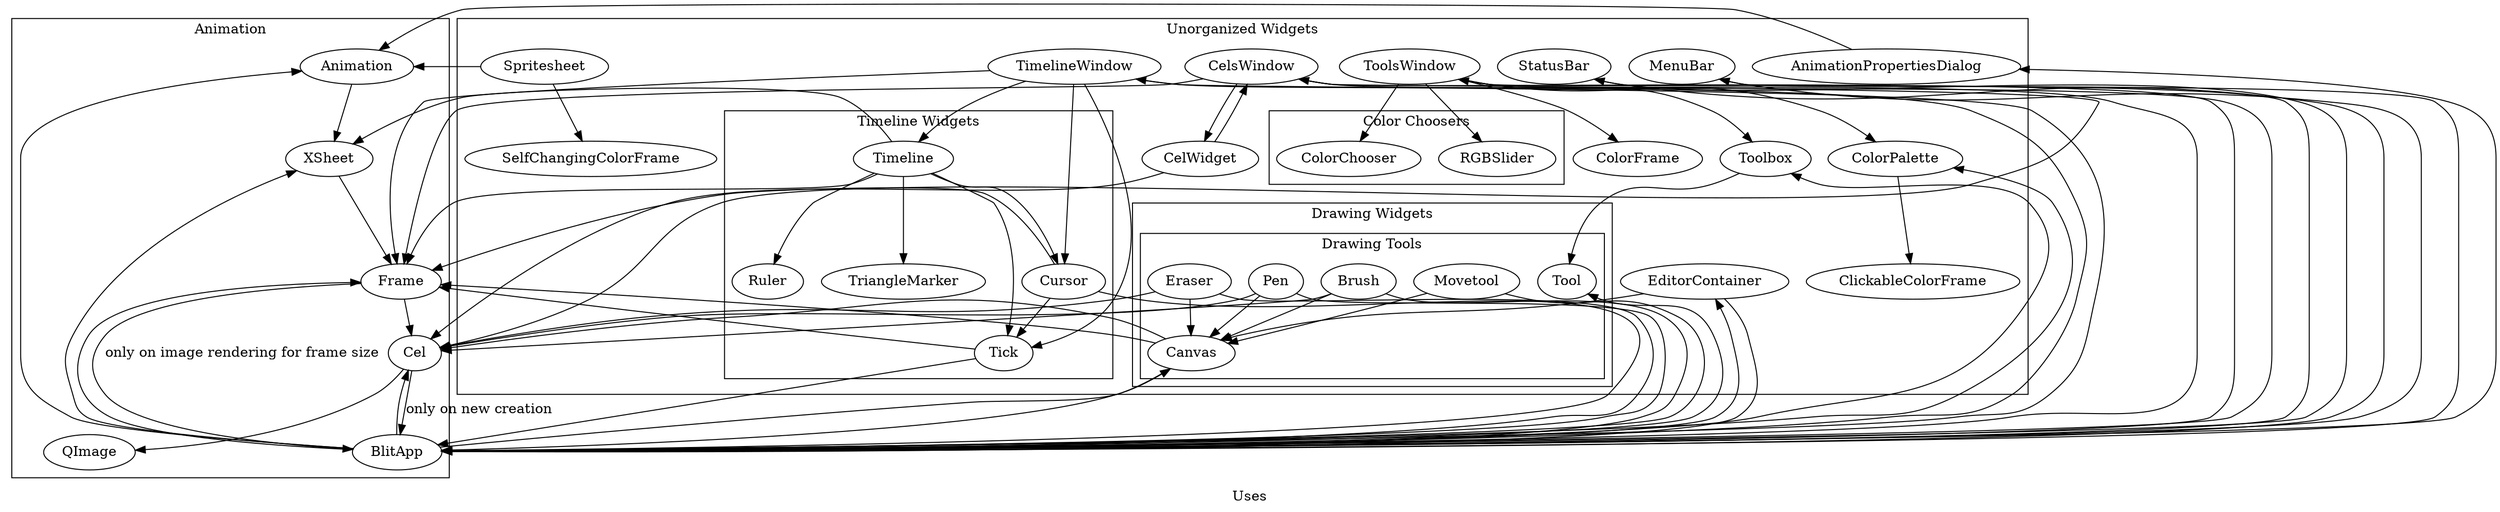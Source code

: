 digraph {
	// Import notes of uses for each class
	label="Uses";

	// Animation
	subgraph cluster_animation {
		label="Animation";
		Animation -> XSheet;
		XSheet -> Frame;
		Frame -> Cel;
		Frame -> BlitApp[label="only on image rendering for frame size"]
		Cel -> QImage;
		Cel -> BlitApp[label="only on new creation"];
	}

	subgraph cluster_unorganized_widgets {
		label="Unorganized Widgets";
		BlitApp -> {Animation XSheet Frame Cel Canvas EditorContainer StatusBar MenuBar TimelineWindow ToolsWindow CelsWindow Tool Toolbox AnimationPropertiesDialog ColorPalette};
		MenuBar -> BlitApp;
		StatusBar -> BlitApp;
		EditorContainer -> {BlitApp Canvas};
		Spritesheet -> {Animation SelfChangingColorFrame};
		AnimationPropertiesDialog -> Animation;
		TimelineWindow -> {BlitApp Timeline Frame Tick Cursor};
		ToolsWindow -> {BlitApp Toolbox ColorChooser RGBSlider ColorPalette ColorFrame};
		CelsWindow -> {BlitApp Frame Cel CelWidget};
		Toolbox -> Tool;
		ColorPalette -> ClickableColorFrame;
		CelWidget -> {Cel CelsWindow};

		subgraph cluster_color_choosers {
			label="Color Choosers";
			ColorChooser;
			RGBSlider;
		}

		subgraph cluster_timeline_widgets {
			label="Timeline Widgets";
			Timeline -> {Frame XSheet Tick Ruler Cursor TriangleMarker};
			Tick -> {Frame BlitApp};
			Cursor -> {Frame Tick BlitApp};
			TriangleMarker;
			Ruler;
		}

		subgraph cluster_drawing_widgets {
			label="Drawing Widgets";
			Canvas -> {Frame Cel BlitApp};

			subgraph cluster_drawing_tools {
				label="Drawing Tools";
				Tool;
				Pen -> {Canvas Cel BlitApp};
				Brush -> {Canvas Cel BlitApp};
				Eraser -> {Canvas Cel BlitApp};
				Movetool -> {Canvas BlitApp};
			}
		}
	}
}
